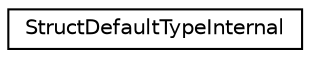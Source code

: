 digraph "类继承关系图"
{
 // LATEX_PDF_SIZE
  edge [fontname="Helvetica",fontsize="10",labelfontname="Helvetica",labelfontsize="10"];
  node [fontname="Helvetica",fontsize="10",shape=record];
  rankdir="LR";
  Node0 [label="StructDefaultTypeInternal",height=0.2,width=0.4,color="black", fillcolor="white", style="filled",URL="$structStructDefaultTypeInternal.html",tooltip=" "];
}
